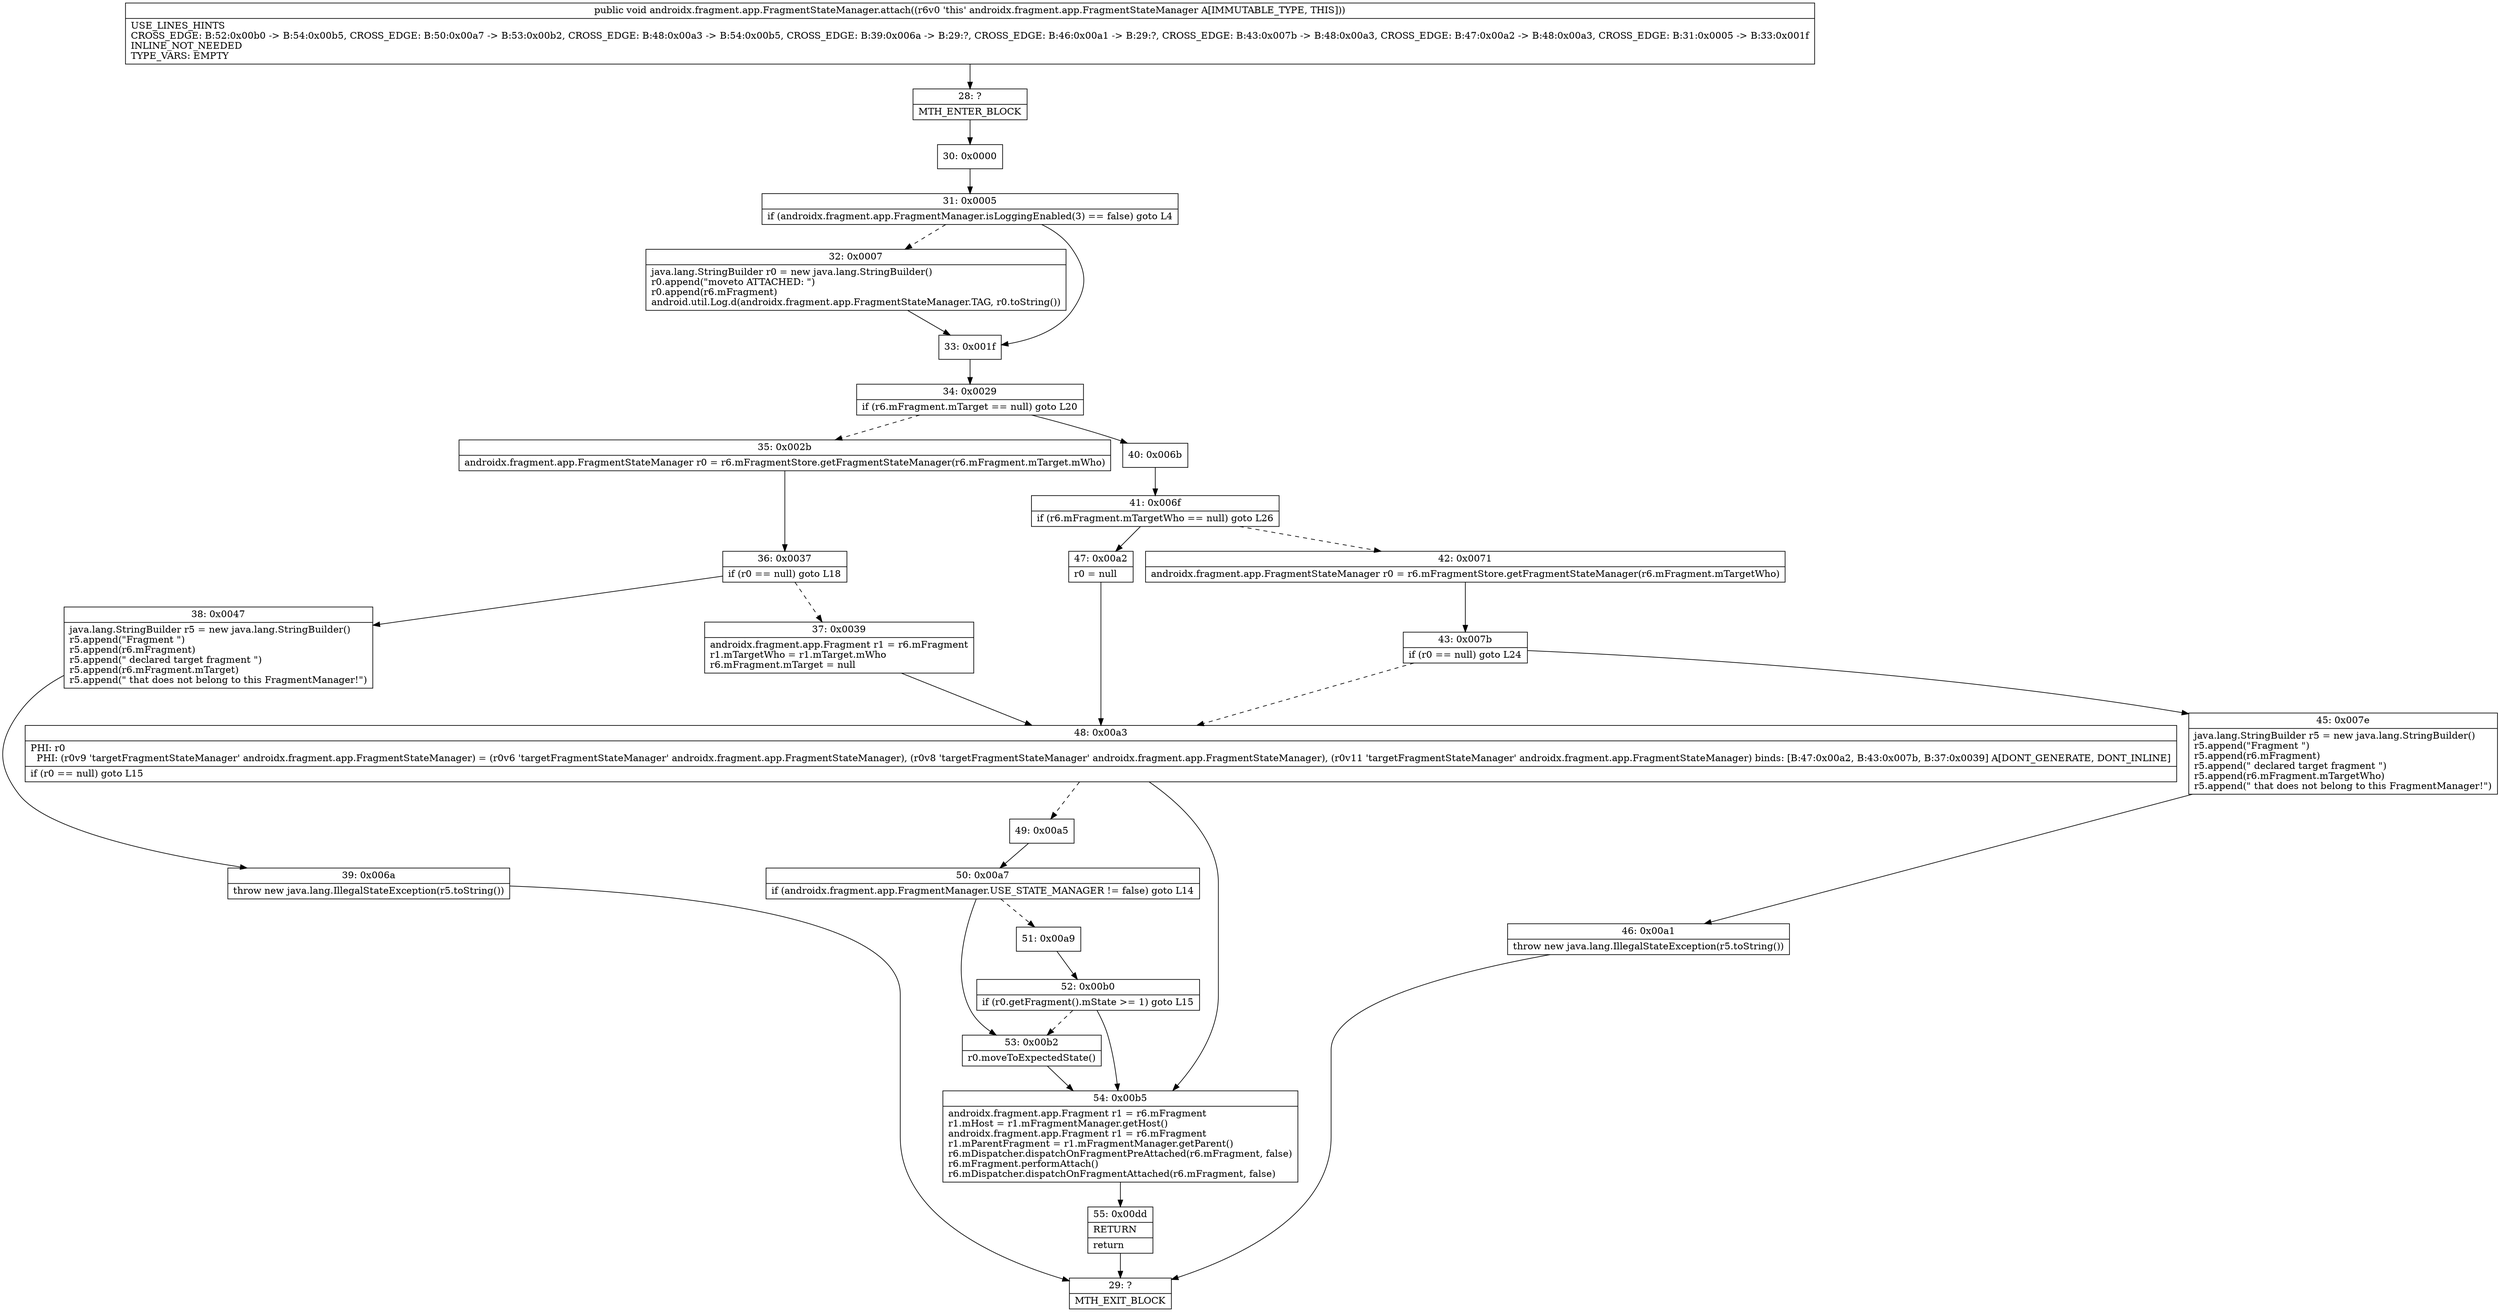 digraph "CFG forandroidx.fragment.app.FragmentStateManager.attach()V" {
Node_28 [shape=record,label="{28\:\ ?|MTH_ENTER_BLOCK\l}"];
Node_30 [shape=record,label="{30\:\ 0x0000}"];
Node_31 [shape=record,label="{31\:\ 0x0005|if (androidx.fragment.app.FragmentManager.isLoggingEnabled(3) == false) goto L4\l}"];
Node_32 [shape=record,label="{32\:\ 0x0007|java.lang.StringBuilder r0 = new java.lang.StringBuilder()\lr0.append(\"moveto ATTACHED: \")\lr0.append(r6.mFragment)\landroid.util.Log.d(androidx.fragment.app.FragmentStateManager.TAG, r0.toString())\l}"];
Node_33 [shape=record,label="{33\:\ 0x001f}"];
Node_34 [shape=record,label="{34\:\ 0x0029|if (r6.mFragment.mTarget == null) goto L20\l}"];
Node_35 [shape=record,label="{35\:\ 0x002b|androidx.fragment.app.FragmentStateManager r0 = r6.mFragmentStore.getFragmentStateManager(r6.mFragment.mTarget.mWho)\l}"];
Node_36 [shape=record,label="{36\:\ 0x0037|if (r0 == null) goto L18\l}"];
Node_37 [shape=record,label="{37\:\ 0x0039|androidx.fragment.app.Fragment r1 = r6.mFragment\lr1.mTargetWho = r1.mTarget.mWho\lr6.mFragment.mTarget = null\l}"];
Node_48 [shape=record,label="{48\:\ 0x00a3|PHI: r0 \l  PHI: (r0v9 'targetFragmentStateManager' androidx.fragment.app.FragmentStateManager) = (r0v6 'targetFragmentStateManager' androidx.fragment.app.FragmentStateManager), (r0v8 'targetFragmentStateManager' androidx.fragment.app.FragmentStateManager), (r0v11 'targetFragmentStateManager' androidx.fragment.app.FragmentStateManager) binds: [B:47:0x00a2, B:43:0x007b, B:37:0x0039] A[DONT_GENERATE, DONT_INLINE]\l|if (r0 == null) goto L15\l}"];
Node_49 [shape=record,label="{49\:\ 0x00a5}"];
Node_50 [shape=record,label="{50\:\ 0x00a7|if (androidx.fragment.app.FragmentManager.USE_STATE_MANAGER != false) goto L14\l}"];
Node_51 [shape=record,label="{51\:\ 0x00a9}"];
Node_52 [shape=record,label="{52\:\ 0x00b0|if (r0.getFragment().mState \>= 1) goto L15\l}"];
Node_53 [shape=record,label="{53\:\ 0x00b2|r0.moveToExpectedState()\l}"];
Node_54 [shape=record,label="{54\:\ 0x00b5|androidx.fragment.app.Fragment r1 = r6.mFragment\lr1.mHost = r1.mFragmentManager.getHost()\landroidx.fragment.app.Fragment r1 = r6.mFragment\lr1.mParentFragment = r1.mFragmentManager.getParent()\lr6.mDispatcher.dispatchOnFragmentPreAttached(r6.mFragment, false)\lr6.mFragment.performAttach()\lr6.mDispatcher.dispatchOnFragmentAttached(r6.mFragment, false)\l}"];
Node_55 [shape=record,label="{55\:\ 0x00dd|RETURN\l|return\l}"];
Node_29 [shape=record,label="{29\:\ ?|MTH_EXIT_BLOCK\l}"];
Node_38 [shape=record,label="{38\:\ 0x0047|java.lang.StringBuilder r5 = new java.lang.StringBuilder()\lr5.append(\"Fragment \")\lr5.append(r6.mFragment)\lr5.append(\" declared target fragment \")\lr5.append(r6.mFragment.mTarget)\lr5.append(\" that does not belong to this FragmentManager!\")\l}"];
Node_39 [shape=record,label="{39\:\ 0x006a|throw new java.lang.IllegalStateException(r5.toString())\l}"];
Node_40 [shape=record,label="{40\:\ 0x006b}"];
Node_41 [shape=record,label="{41\:\ 0x006f|if (r6.mFragment.mTargetWho == null) goto L26\l}"];
Node_42 [shape=record,label="{42\:\ 0x0071|androidx.fragment.app.FragmentStateManager r0 = r6.mFragmentStore.getFragmentStateManager(r6.mFragment.mTargetWho)\l}"];
Node_43 [shape=record,label="{43\:\ 0x007b|if (r0 == null) goto L24\l}"];
Node_45 [shape=record,label="{45\:\ 0x007e|java.lang.StringBuilder r5 = new java.lang.StringBuilder()\lr5.append(\"Fragment \")\lr5.append(r6.mFragment)\lr5.append(\" declared target fragment \")\lr5.append(r6.mFragment.mTargetWho)\lr5.append(\" that does not belong to this FragmentManager!\")\l}"];
Node_46 [shape=record,label="{46\:\ 0x00a1|throw new java.lang.IllegalStateException(r5.toString())\l}"];
Node_47 [shape=record,label="{47\:\ 0x00a2|r0 = null\l}"];
MethodNode[shape=record,label="{public void androidx.fragment.app.FragmentStateManager.attach((r6v0 'this' androidx.fragment.app.FragmentStateManager A[IMMUTABLE_TYPE, THIS]))  | USE_LINES_HINTS\lCROSS_EDGE: B:52:0x00b0 \-\> B:54:0x00b5, CROSS_EDGE: B:50:0x00a7 \-\> B:53:0x00b2, CROSS_EDGE: B:48:0x00a3 \-\> B:54:0x00b5, CROSS_EDGE: B:39:0x006a \-\> B:29:?, CROSS_EDGE: B:46:0x00a1 \-\> B:29:?, CROSS_EDGE: B:43:0x007b \-\> B:48:0x00a3, CROSS_EDGE: B:47:0x00a2 \-\> B:48:0x00a3, CROSS_EDGE: B:31:0x0005 \-\> B:33:0x001f\lINLINE_NOT_NEEDED\lTYPE_VARS: EMPTY\l}"];
MethodNode -> Node_28;Node_28 -> Node_30;
Node_30 -> Node_31;
Node_31 -> Node_32[style=dashed];
Node_31 -> Node_33;
Node_32 -> Node_33;
Node_33 -> Node_34;
Node_34 -> Node_35[style=dashed];
Node_34 -> Node_40;
Node_35 -> Node_36;
Node_36 -> Node_37[style=dashed];
Node_36 -> Node_38;
Node_37 -> Node_48;
Node_48 -> Node_49[style=dashed];
Node_48 -> Node_54;
Node_49 -> Node_50;
Node_50 -> Node_51[style=dashed];
Node_50 -> Node_53;
Node_51 -> Node_52;
Node_52 -> Node_53[style=dashed];
Node_52 -> Node_54;
Node_53 -> Node_54;
Node_54 -> Node_55;
Node_55 -> Node_29;
Node_38 -> Node_39;
Node_39 -> Node_29;
Node_40 -> Node_41;
Node_41 -> Node_42[style=dashed];
Node_41 -> Node_47;
Node_42 -> Node_43;
Node_43 -> Node_45;
Node_43 -> Node_48[style=dashed];
Node_45 -> Node_46;
Node_46 -> Node_29;
Node_47 -> Node_48;
}

